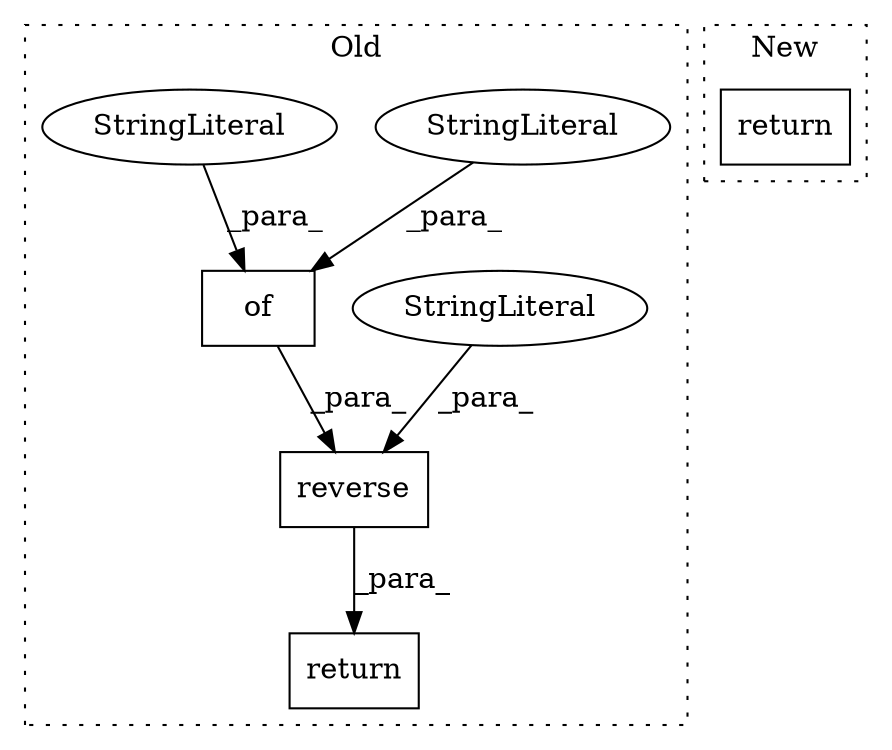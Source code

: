 digraph G {
subgraph cluster0 {
1 [label="reverse" a="32" s="4481,4610" l="8,1" shape="box"];
3 [label="return" a="41" s="4474" l="7" shape="box"];
4 [label="StringLiteral" a="45" s="4489" l="31" shape="ellipse"];
5 [label="of" a="32" s="4525,4609" l="3,1" shape="box"];
6 [label="StringLiteral" a="45" s="4528" l="22" shape="ellipse"];
7 [label="StringLiteral" a="45" s="4587" l="4" shape="ellipse"];
label = "Old";
style="dotted";
}
subgraph cluster1 {
2 [label="return" a="41" s="4388" l="7" shape="box"];
label = "New";
style="dotted";
}
1 -> 3 [label="_para_"];
4 -> 1 [label="_para_"];
5 -> 1 [label="_para_"];
6 -> 5 [label="_para_"];
7 -> 5 [label="_para_"];
}